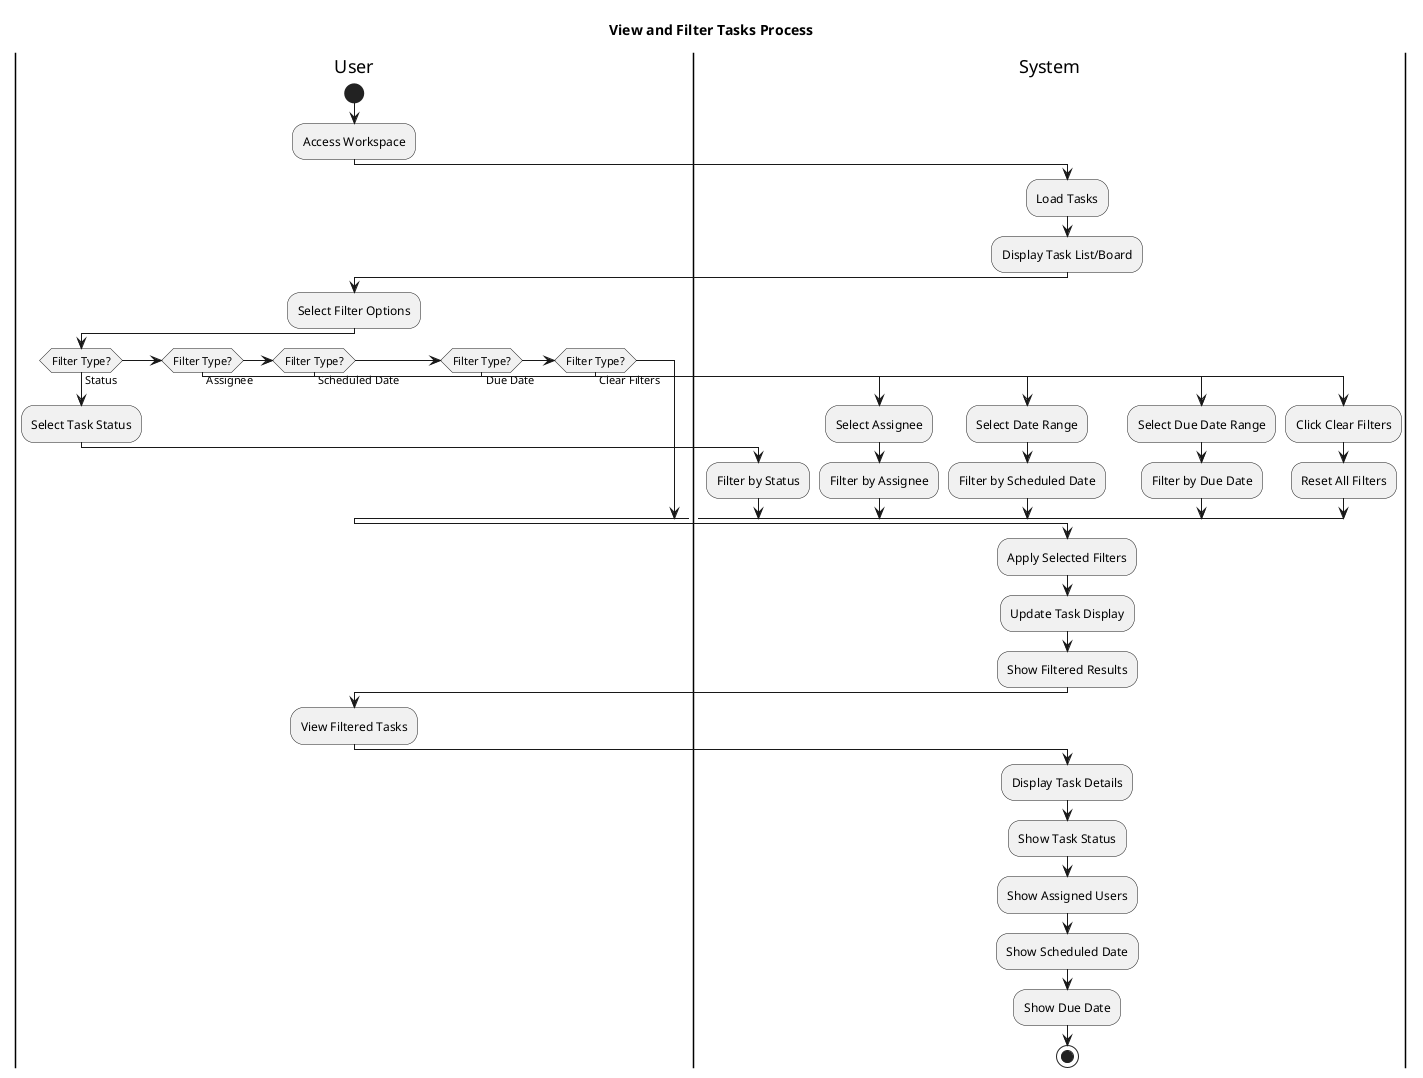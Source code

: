 @startuml task_read
title View and Filter Tasks Process

|User|
start
:Access Workspace;

|System|
:Load Tasks;
:Display Task List/Board;

|User|
:Select Filter Options;

if (Filter Type?) then (Status)
  :Select Task Status;
  |System|
  :Filter by Status;
elseif (Filter Type?) then (Assignee)
  :Select Assignee;
  |System|
  :Filter by Assignee;
elseif (Filter Type?) then (Scheduled Date)
  :Select Date Range;
  |System|
  :Filter by Scheduled Date;
elseif (Filter Type?) then (Due Date)
  :Select Due Date Range;
  |System|
  :Filter by Due Date;
elseif (Filter Type?) then (Clear Filters)
  :Click Clear Filters;
  |System|
  :Reset All Filters;
endif

|System|
:Apply Selected Filters;
:Update Task Display;
:Show Filtered Results;

|User|
:View Filtered Tasks;

|System|
:Display Task Details;
:Show Task Status;
:Show Assigned Users;
:Show Scheduled Date;
:Show Due Date;

stop

@enduml
